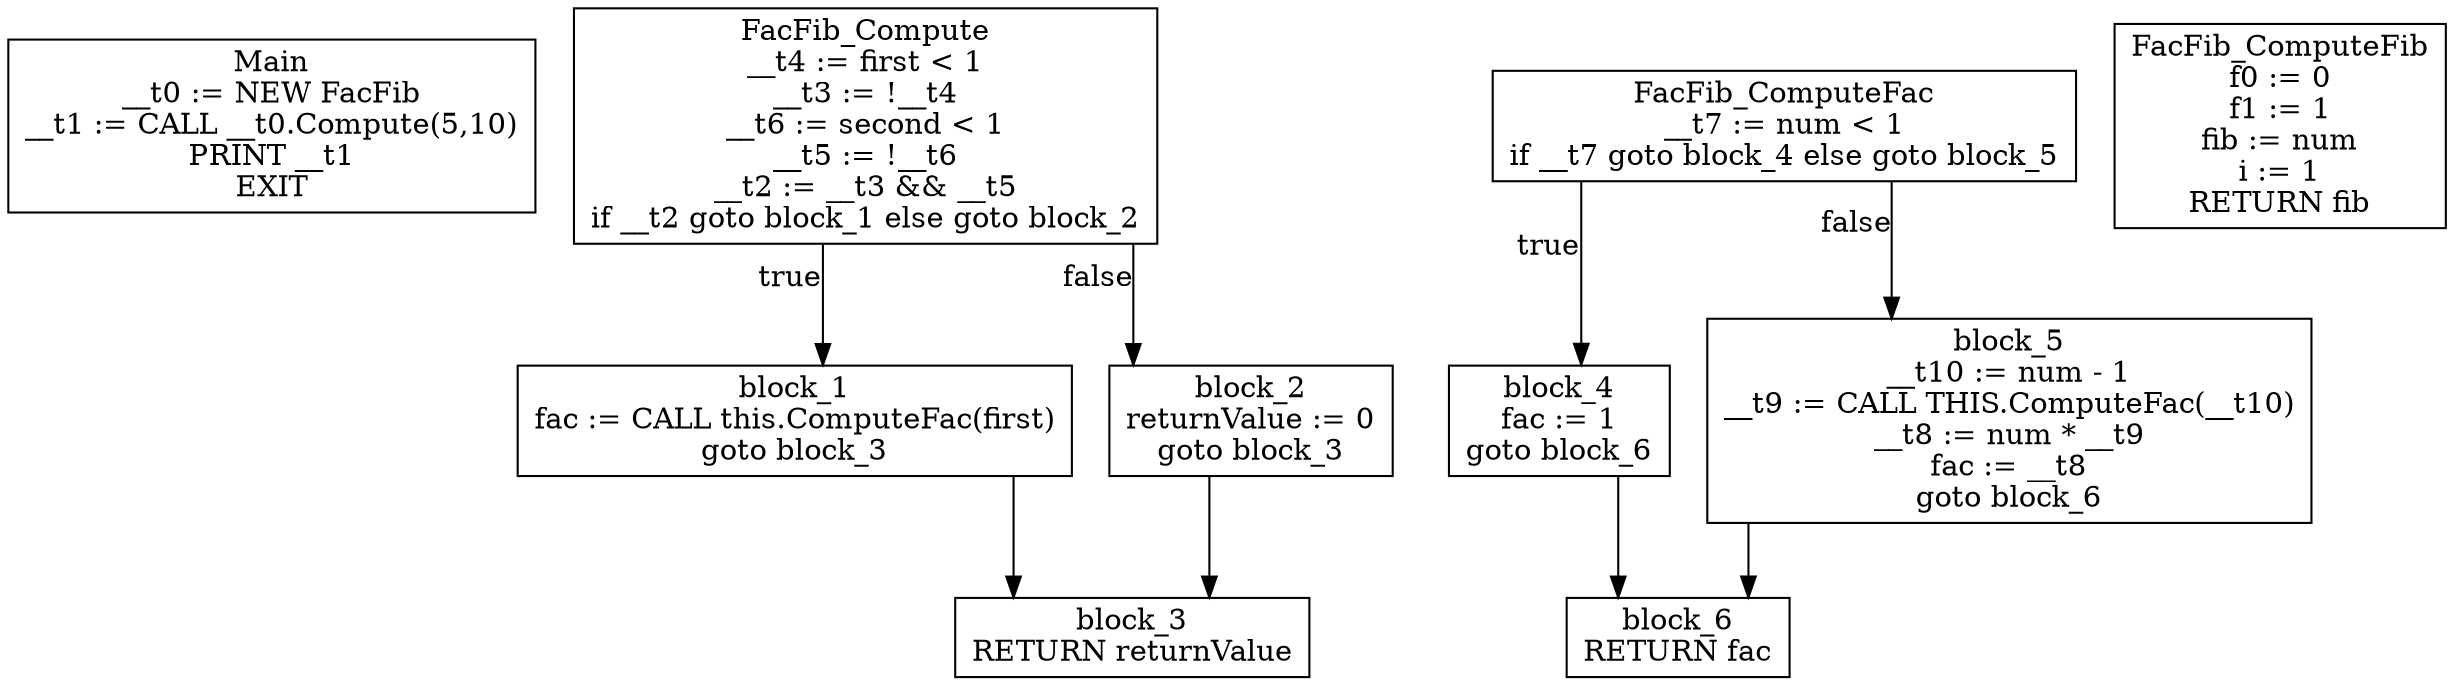 digraph CFG {
graph [splines=ortho];
node [shape=box];
Main [label="Main\n__t0 := NEW FacFib\n__t1 := CALL __t0.Compute(5,10)\nPRINT __t1\nEXIT\n"];
FacFib_Compute -> block_1 [xlabel="true"];
FacFib_Compute -> block_2 [xlabel="false"];
FacFib_Compute [label="FacFib_Compute\n__t4 := first < 1\n__t3 := !__t4\n__t6 := second < 1\n__t5 := !__t6\n__t2 := __t3 && __t5\nif __t2 goto block_1 else goto block_2\n"];
block_1 -> block_3;
block_1 [label="block_1\nfac := CALL this.ComputeFac(first)\ngoto block_3\n"];
block_2 -> block_3;
block_2 [label="block_2\nreturnValue := 0\ngoto block_3\n"];
block_3 [label="block_3\nRETURN returnValue\n"];
FacFib_ComputeFac -> block_4 [xlabel="true"];
FacFib_ComputeFac -> block_5 [xlabel="false"];
FacFib_ComputeFac [label="FacFib_ComputeFac\n__t7 := num < 1\nif __t7 goto block_4 else goto block_5\n"];
block_4 -> block_6;
block_4 [label="block_4\nfac := 1\ngoto block_6\n"];
block_5 -> block_6;
block_5 [label="block_5\n__t10 := num - 1\n__t9 := CALL THIS.ComputeFac(__t10)\n__t8 := num * __t9\nfac := __t8\ngoto block_6\n"];
block_6 [label="block_6\nRETURN fac\n"];
FacFib_ComputeFib [label="FacFib_ComputeFib\nf0 := 0\nf1 := 1\nfib := num\ni := 1\nRETURN fib\n"];
}
